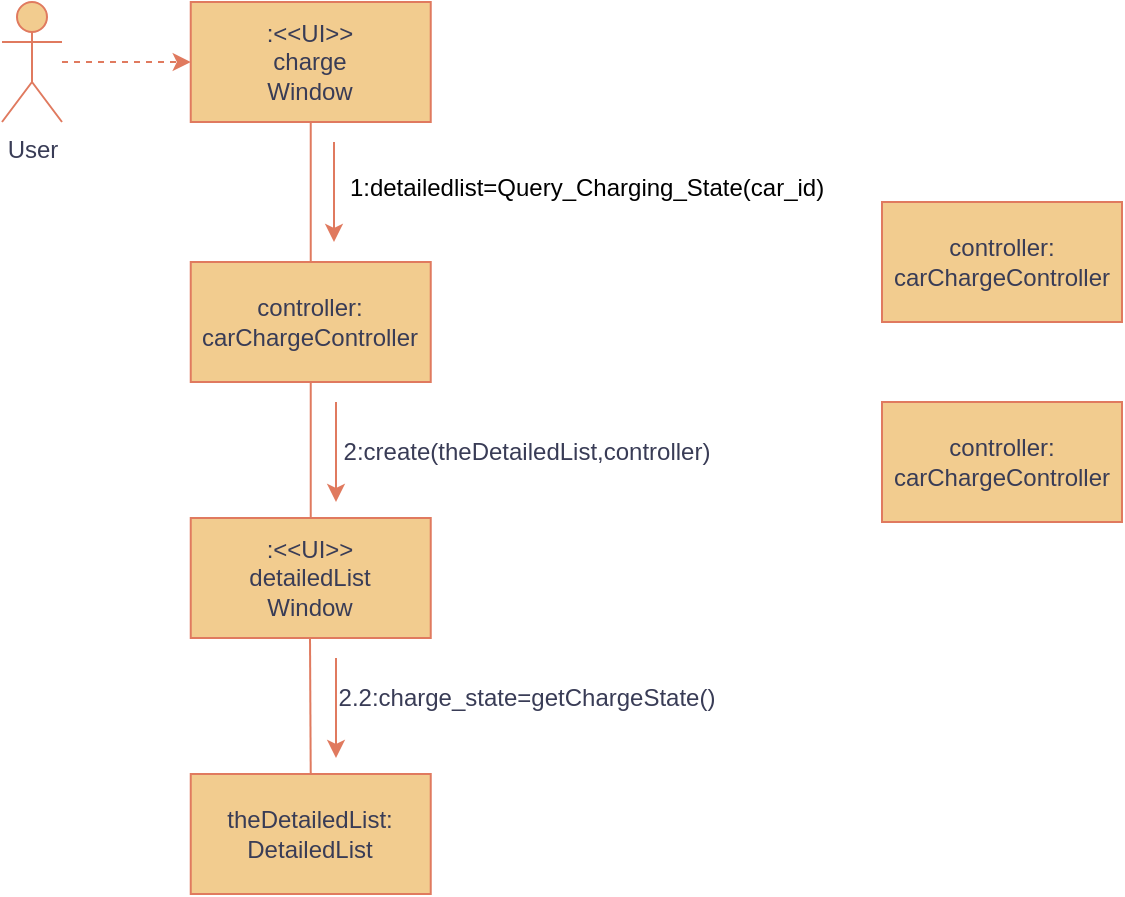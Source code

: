 <mxfile version="27.0.8">
  <diagram name="第 1 页" id="um3wklieatX61Hs3mbdf">
    <mxGraphModel dx="541" dy="322" grid="1" gridSize="10" guides="1" tooltips="1" connect="1" arrows="1" fold="1" page="1" pageScale="1" pageWidth="827" pageHeight="1169" math="0" shadow="0">
      <root>
        <mxCell id="0" />
        <mxCell id="1" parent="0" />
        <mxCell id="pgJC16VL0z-O4lGqIxA9-1" value="User" style="shape=umlActor;verticalLabelPosition=bottom;verticalAlign=top;html=1;rounded=0;labelBackgroundColor=none;fillColor=#F2CC8F;strokeColor=#E07A5F;fontColor=#393C56;" vertex="1" parent="1">
          <mxGeometry x="120" y="40" width="30" height="60" as="geometry" />
        </mxCell>
        <mxCell id="pgJC16VL0z-O4lGqIxA9-2" value="controller:&lt;br&gt;carChargeController" style="rounded=0;whiteSpace=wrap;html=1;labelBackgroundColor=none;fillColor=#F2CC8F;strokeColor=#E07A5F;fontColor=#393C56;" vertex="1" parent="1">
          <mxGeometry x="214.37" y="170" width="120" height="60" as="geometry" />
        </mxCell>
        <mxCell id="pgJC16VL0z-O4lGqIxA9-3" value="" style="endArrow=classic;dashed=1;html=1;rounded=0;entryX=0;entryY=0.5;entryDx=0;entryDy=0;startArrow=none;startFill=0;endFill=1;labelBackgroundColor=none;strokeColor=#E07A5F;fontColor=default;" edge="1" parent="1" source="pgJC16VL0z-O4lGqIxA9-1" target="pgJC16VL0z-O4lGqIxA9-5">
          <mxGeometry width="50" height="50" relative="1" as="geometry">
            <mxPoint x="90" y="98" as="sourcePoint" />
            <mxPoint x="200" y="80" as="targetPoint" />
          </mxGeometry>
        </mxCell>
        <mxCell id="pgJC16VL0z-O4lGqIxA9-4" value="" style="edgeStyle=orthogonalEdgeStyle;rounded=0;orthogonalLoop=1;jettySize=auto;html=1;endArrow=none;startFill=0;labelBackgroundColor=none;strokeColor=#E07A5F;fontColor=default;" edge="1" parent="1" source="pgJC16VL0z-O4lGqIxA9-5" target="pgJC16VL0z-O4lGqIxA9-2">
          <mxGeometry relative="1" as="geometry" />
        </mxCell>
        <mxCell id="pgJC16VL0z-O4lGqIxA9-5" value=":&amp;lt;&amp;lt;UI&amp;gt;&amp;gt;&lt;div&gt;charge&lt;/div&gt;&lt;div&gt;Window&lt;/div&gt;" style="rounded=0;whiteSpace=wrap;html=1;labelBackgroundColor=none;fillColor=#F2CC8F;strokeColor=#E07A5F;fontColor=#393C56;" vertex="1" parent="1">
          <mxGeometry x="214.37" y="40" width="120" height="60" as="geometry" />
        </mxCell>
        <mxCell id="pgJC16VL0z-O4lGqIxA9-6" value="" style="endArrow=classic;html=1;rounded=0;strokeColor=#E07A5F;fontColor=#393C56;fillColor=#F2CC8F;" edge="1" parent="1">
          <mxGeometry width="50" height="50" relative="1" as="geometry">
            <mxPoint x="286" y="110" as="sourcePoint" />
            <mxPoint x="286" y="160" as="targetPoint" />
          </mxGeometry>
        </mxCell>
        <mxCell id="pgJC16VL0z-O4lGqIxA9-8" value=":&amp;lt;&amp;lt;UI&amp;gt;&amp;gt;&lt;div&gt;&lt;span style=&quot;text-wrap-mode: nowrap;&quot;&gt;detailedList&lt;/span&gt;&lt;/div&gt;&lt;div&gt;Window&lt;/div&gt;" style="rounded=0;whiteSpace=wrap;html=1;labelBackgroundColor=none;fillColor=#F2CC8F;strokeColor=#E07A5F;fontColor=#393C56;" vertex="1" parent="1">
          <mxGeometry x="214.37" y="298" width="120" height="60" as="geometry" />
        </mxCell>
        <mxCell id="pgJC16VL0z-O4lGqIxA9-9" value="2:create(theDetailedList,controller)" style="text;html=1;align=center;verticalAlign=middle;resizable=0;points=[];autosize=1;strokeColor=none;fillColor=none;fontColor=#393C56;" vertex="1" parent="1">
          <mxGeometry x="277" y="250" width="210" height="30" as="geometry" />
        </mxCell>
        <mxCell id="pgJC16VL0z-O4lGqIxA9-10" value="" style="endArrow=none;html=1;rounded=0;strokeColor=#E07A5F;fontColor=#393C56;fillColor=#F2CC8F;entryX=0.5;entryY=0;entryDx=0;entryDy=0;" edge="1" parent="1" source="pgJC16VL0z-O4lGqIxA9-2" target="pgJC16VL0z-O4lGqIxA9-8">
          <mxGeometry width="50" height="50" relative="1" as="geometry">
            <mxPoint x="274.37" y="280" as="sourcePoint" />
            <mxPoint x="274.37" y="300.711" as="targetPoint" />
          </mxGeometry>
        </mxCell>
        <mxCell id="pgJC16VL0z-O4lGqIxA9-13" value="" style="endArrow=classic;html=1;rounded=0;strokeColor=#E07A5F;fontColor=#393C56;fillColor=#F2CC8F;" edge="1" parent="1">
          <mxGeometry width="50" height="50" relative="1" as="geometry">
            <mxPoint x="287" y="240" as="sourcePoint" />
            <mxPoint x="287" y="290" as="targetPoint" />
          </mxGeometry>
        </mxCell>
        <mxCell id="pgJC16VL0z-O4lGqIxA9-16" value="&lt;span style=&quot;text-wrap-mode: nowrap;&quot;&gt;theDetailedList:&lt;/span&gt;&lt;div&gt;&lt;span style=&quot;text-wrap-mode: nowrap;&quot;&gt;DetailedList&lt;/span&gt;&lt;/div&gt;" style="rounded=0;whiteSpace=wrap;html=1;labelBackgroundColor=none;fillColor=#F2CC8F;strokeColor=#E07A5F;fontColor=#393C56;" vertex="1" parent="1">
          <mxGeometry x="214.37" y="426" width="120" height="60" as="geometry" />
        </mxCell>
        <mxCell id="pgJC16VL0z-O4lGqIxA9-17" value="2.2:charge_state=getChargeState()" style="text;html=1;align=center;verticalAlign=middle;resizable=0;points=[];autosize=1;strokeColor=none;fillColor=none;fontColor=#393C56;" vertex="1" parent="1">
          <mxGeometry x="277" y="373" width="210" height="30" as="geometry" />
        </mxCell>
        <mxCell id="pgJC16VL0z-O4lGqIxA9-18" value="" style="endArrow=none;html=1;rounded=0;strokeColor=#E07A5F;fontColor=#393C56;fillColor=#F2CC8F;entryX=0.5;entryY=0;entryDx=0;entryDy=0;" edge="1" parent="1" target="pgJC16VL0z-O4lGqIxA9-16">
          <mxGeometry width="50" height="50" relative="1" as="geometry">
            <mxPoint x="274" y="358" as="sourcePoint" />
            <mxPoint x="274.37" y="428.711" as="targetPoint" />
          </mxGeometry>
        </mxCell>
        <mxCell id="pgJC16VL0z-O4lGqIxA9-19" value="" style="endArrow=classic;html=1;rounded=0;strokeColor=#E07A5F;fontColor=#393C56;fillColor=#F2CC8F;" edge="1" parent="1">
          <mxGeometry width="50" height="50" relative="1" as="geometry">
            <mxPoint x="287" y="368" as="sourcePoint" />
            <mxPoint x="287" y="418" as="targetPoint" />
          </mxGeometry>
        </mxCell>
        <mxCell id="pgJC16VL0z-O4lGqIxA9-20" value="1:detailedlist=Query_Charging_State(car_id)" style="text;html=1;align=center;verticalAlign=middle;resizable=0;points=[];autosize=1;strokeColor=none;fillColor=none;" vertex="1" parent="1">
          <mxGeometry x="282" y="118" width="260" height="30" as="geometry" />
        </mxCell>
        <mxCell id="pgJC16VL0z-O4lGqIxA9-21" value="controller:&lt;br&gt;carChargeController" style="rounded=0;whiteSpace=wrap;html=1;labelBackgroundColor=none;fillColor=#F2CC8F;strokeColor=#E07A5F;fontColor=#393C56;" vertex="1" parent="1">
          <mxGeometry x="560" y="140" width="120" height="60" as="geometry" />
        </mxCell>
        <mxCell id="pgJC16VL0z-O4lGqIxA9-22" value="controller:&lt;br&gt;carChargeController" style="rounded=0;whiteSpace=wrap;html=1;labelBackgroundColor=none;fillColor=#F2CC8F;strokeColor=#E07A5F;fontColor=#393C56;" vertex="1" parent="1">
          <mxGeometry x="560" y="240" width="120" height="60" as="geometry" />
        </mxCell>
      </root>
    </mxGraphModel>
  </diagram>
</mxfile>
